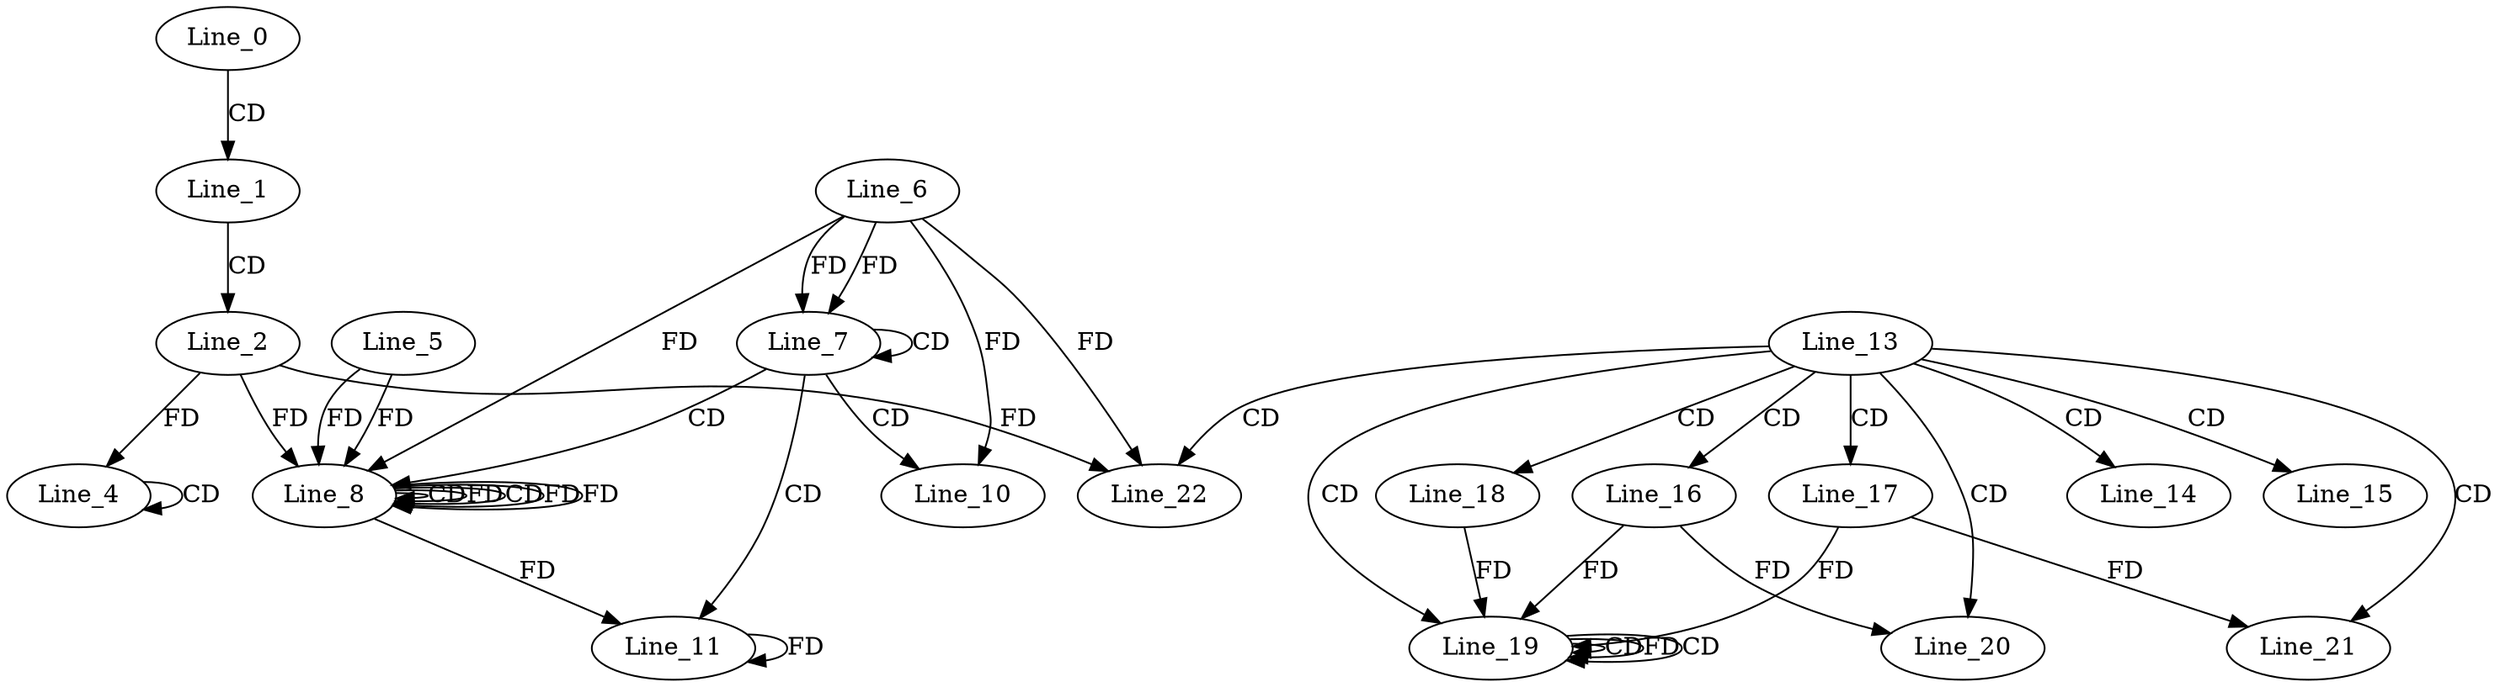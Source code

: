 digraph G {
  Line_0;
  Line_1;
  Line_2;
  Line_4;
  Line_4;
  Line_4;
  Line_6;
  Line_7;
  Line_7;
  Line_8;
  Line_8;
  Line_8;
  Line_8;
  Line_5;
  Line_8;
  Line_10;
  Line_11;
  Line_13;
  Line_14;
  Line_15;
  Line_16;
  Line_17;
  Line_18;
  Line_19;
  Line_19;
  Line_19;
  Line_19;
  Line_20;
  Line_21;
  Line_22;
  Line_22;
  Line_0 -> Line_1 [ label="CD" ];
  Line_1 -> Line_2 [ label="CD" ];
  Line_4 -> Line_4 [ label="CD" ];
  Line_2 -> Line_4 [ label="FD" ];
  Line_6 -> Line_7 [ label="FD" ];
  Line_7 -> Line_7 [ label="CD" ];
  Line_6 -> Line_7 [ label="FD" ];
  Line_7 -> Line_8 [ label="CD" ];
  Line_2 -> Line_8 [ label="FD" ];
  Line_6 -> Line_8 [ label="FD" ];
  Line_8 -> Line_8 [ label="CD" ];
  Line_5 -> Line_8 [ label="FD" ];
  Line_8 -> Line_8 [ label="FD" ];
  Line_8 -> Line_8 [ label="CD" ];
  Line_5 -> Line_8 [ label="FD" ];
  Line_8 -> Line_8 [ label="FD" ];
  Line_8 -> Line_8 [ label="FD" ];
  Line_7 -> Line_10 [ label="CD" ];
  Line_6 -> Line_10 [ label="FD" ];
  Line_7 -> Line_11 [ label="CD" ];
  Line_8 -> Line_11 [ label="FD" ];
  Line_11 -> Line_11 [ label="FD" ];
  Line_13 -> Line_14 [ label="CD" ];
  Line_13 -> Line_15 [ label="CD" ];
  Line_13 -> Line_16 [ label="CD" ];
  Line_13 -> Line_17 [ label="CD" ];
  Line_13 -> Line_18 [ label="CD" ];
  Line_13 -> Line_19 [ label="CD" ];
  Line_19 -> Line_19 [ label="CD" ];
  Line_19 -> Line_19 [ label="FD" ];
  Line_18 -> Line_19 [ label="FD" ];
  Line_16 -> Line_19 [ label="FD" ];
  Line_19 -> Line_19 [ label="CD" ];
  Line_17 -> Line_19 [ label="FD" ];
  Line_13 -> Line_20 [ label="CD" ];
  Line_16 -> Line_20 [ label="FD" ];
  Line_13 -> Line_21 [ label="CD" ];
  Line_17 -> Line_21 [ label="FD" ];
  Line_13 -> Line_22 [ label="CD" ];
  Line_6 -> Line_22 [ label="FD" ];
  Line_2 -> Line_22 [ label="FD" ];
}
